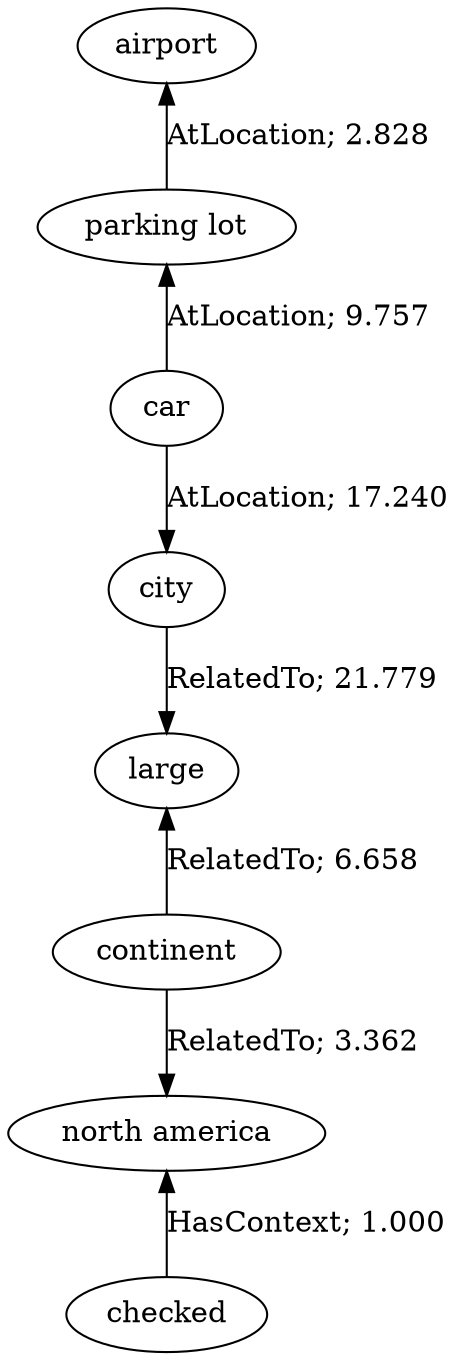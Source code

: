 // The path the concepts from "airport" to "checked".Path Length: 7; Weight Sum: 62.62413300039064; Average Weight: 8.94630471434152
digraph "1_e---airport-checked---PLen7_WSum62.624_WAvg8.946" {
	0 [label=airport]
	1 [label="parking lot"]
	2 [label=car]
	3 [label=city]
	4 [label=large]
	5 [label=continent]
	6 [label="north america"]
	7 [label=checked]
	0 -> 1 [label="AtLocation; 2.828" dir=back weight=2.828]
	1 -> 2 [label="AtLocation; 9.757" dir=back weight=9.757]
	2 -> 3 [label="AtLocation; 17.240" dir=forward weight=17.240]
	3 -> 4 [label="RelatedTo; 21.779" dir=forward weight=21.779]
	4 -> 5 [label="RelatedTo; 6.658" dir=back weight=6.658]
	5 -> 6 [label="RelatedTo; 3.362" dir=forward weight=3.362]
	6 -> 7 [label="HasContext; 1.000" dir=back weight=1.000]
}
